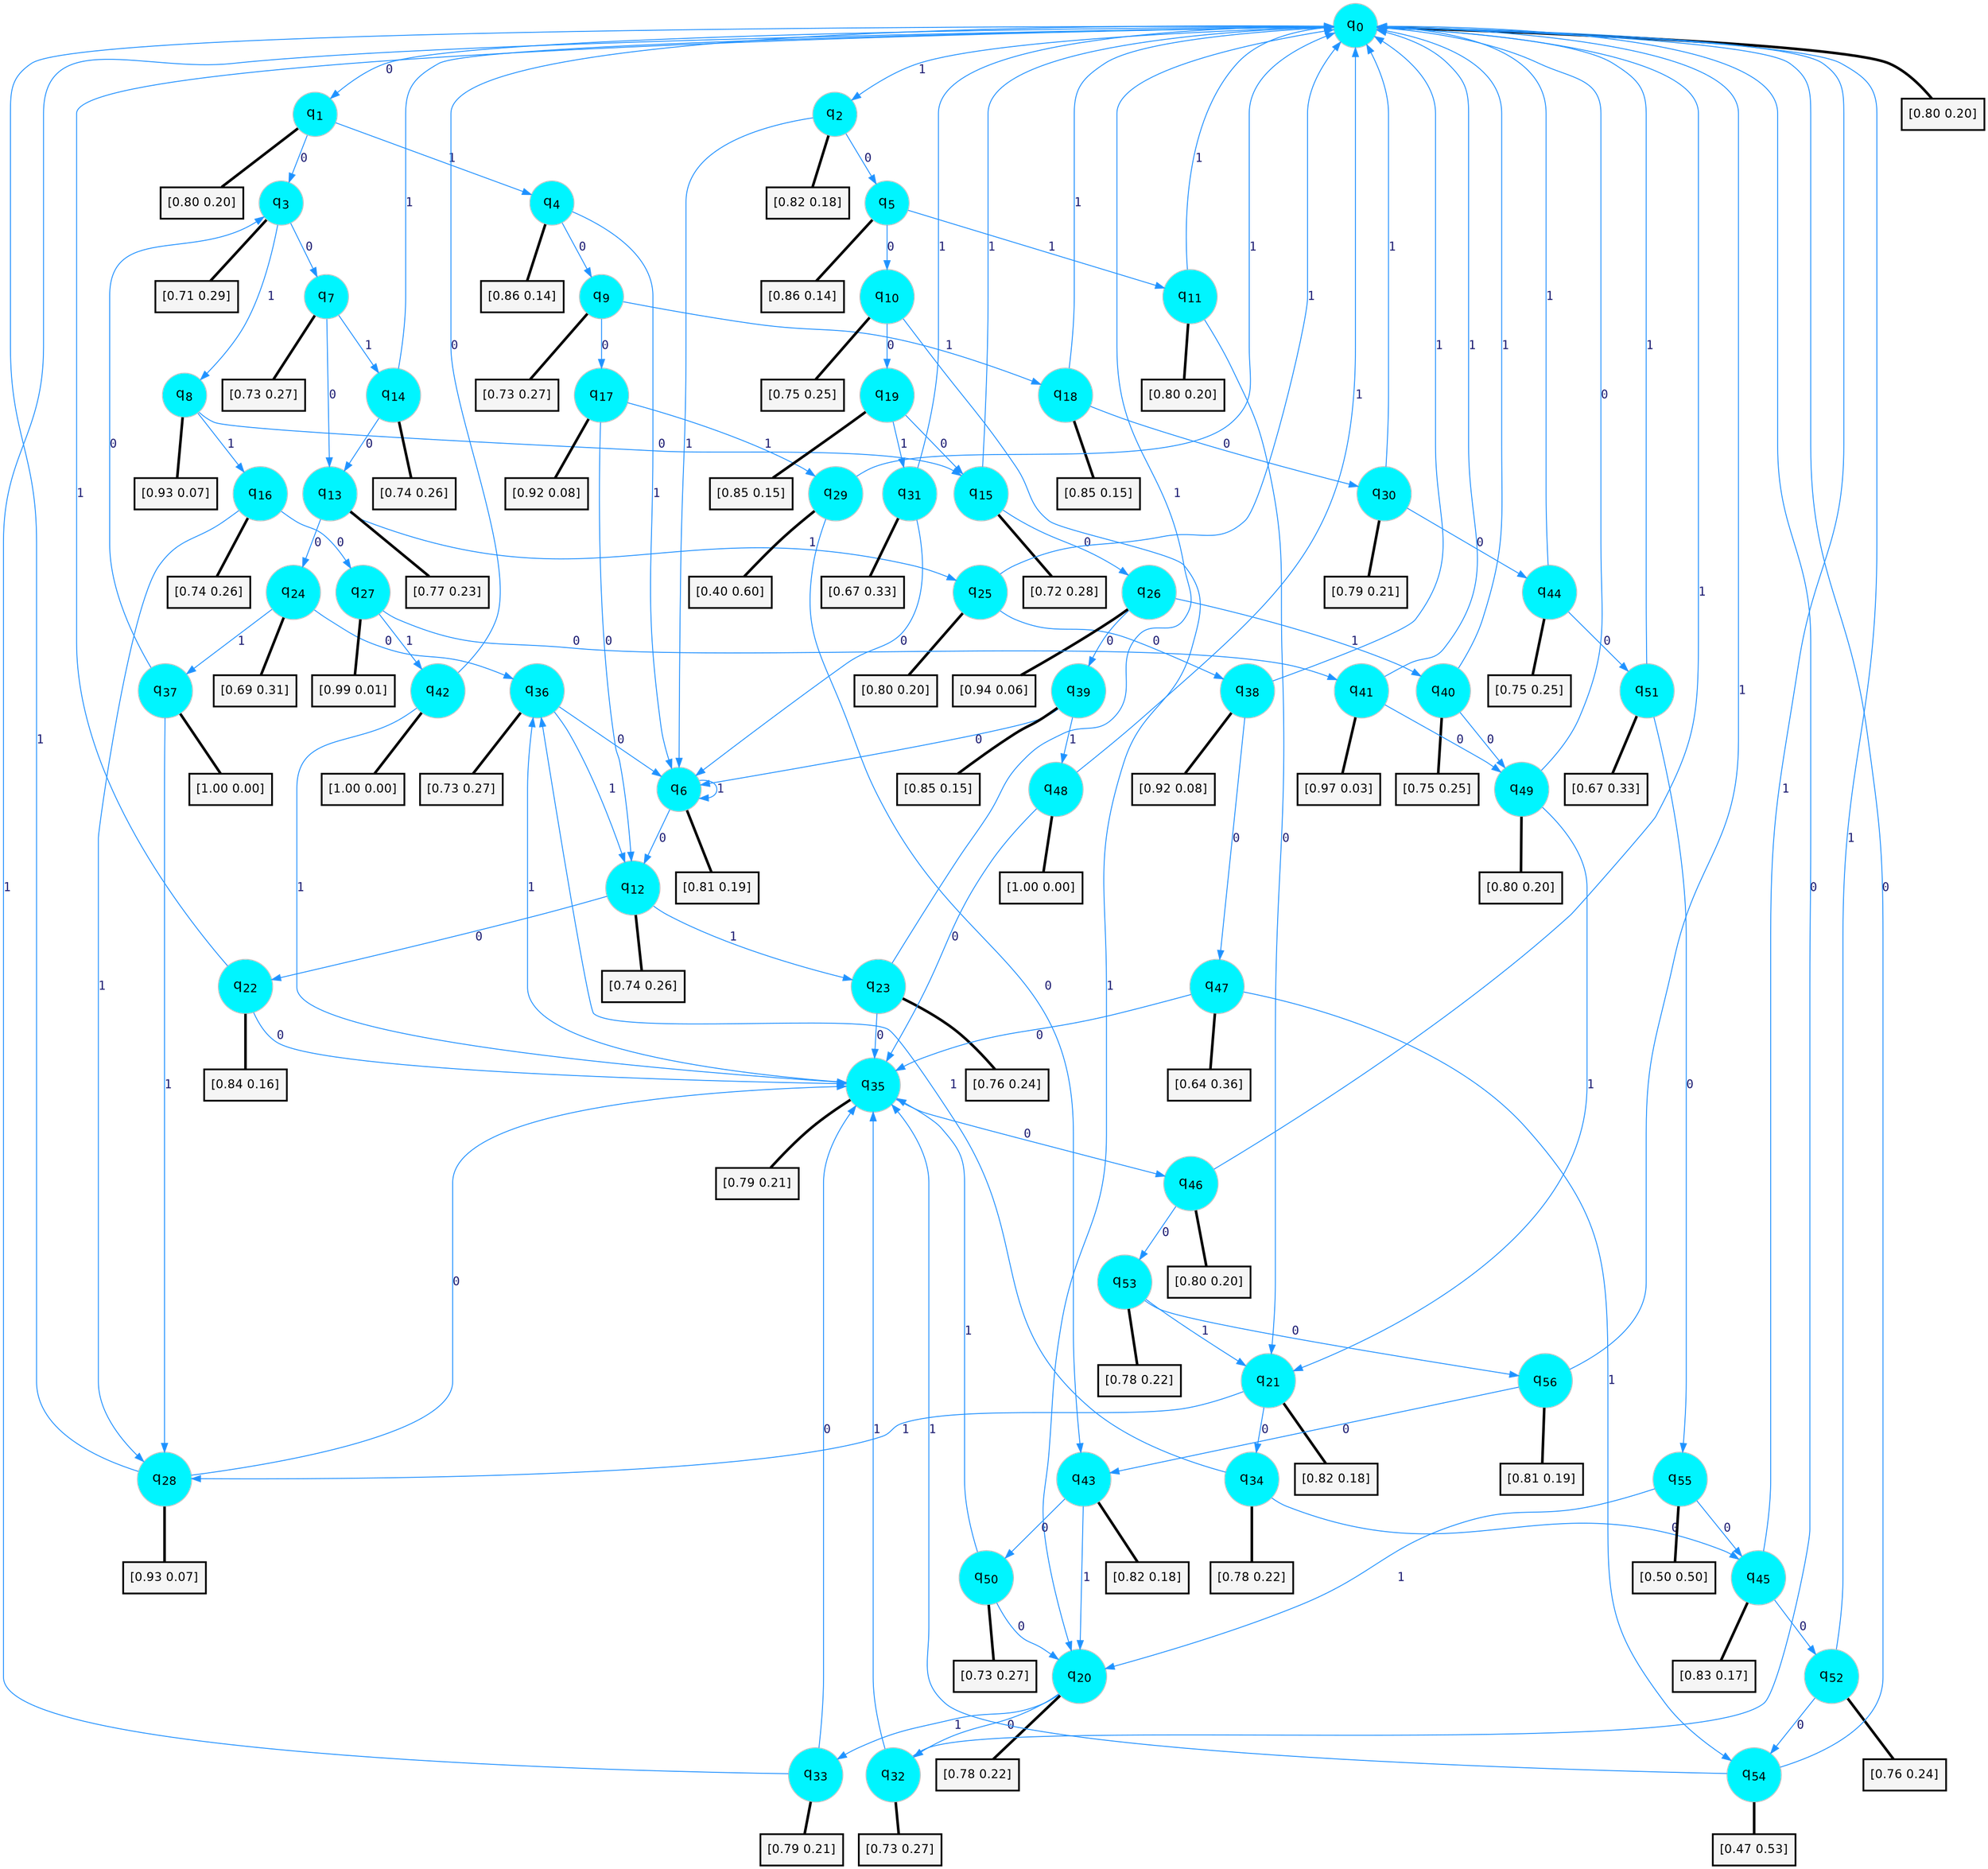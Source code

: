 digraph G {
graph [
bgcolor=transparent, dpi=300, rankdir=TD, size="40,25"];
node [
color=gray, fillcolor=turquoise1, fontcolor=black, fontname=Helvetica, fontsize=16, fontweight=bold, shape=circle, style=filled];
edge [
arrowsize=1, color=dodgerblue1, fontcolor=midnightblue, fontname=courier, fontweight=bold, penwidth=1, style=solid, weight=20];
0[label=<q<SUB>0</SUB>>];
1[label=<q<SUB>1</SUB>>];
2[label=<q<SUB>2</SUB>>];
3[label=<q<SUB>3</SUB>>];
4[label=<q<SUB>4</SUB>>];
5[label=<q<SUB>5</SUB>>];
6[label=<q<SUB>6</SUB>>];
7[label=<q<SUB>7</SUB>>];
8[label=<q<SUB>8</SUB>>];
9[label=<q<SUB>9</SUB>>];
10[label=<q<SUB>10</SUB>>];
11[label=<q<SUB>11</SUB>>];
12[label=<q<SUB>12</SUB>>];
13[label=<q<SUB>13</SUB>>];
14[label=<q<SUB>14</SUB>>];
15[label=<q<SUB>15</SUB>>];
16[label=<q<SUB>16</SUB>>];
17[label=<q<SUB>17</SUB>>];
18[label=<q<SUB>18</SUB>>];
19[label=<q<SUB>19</SUB>>];
20[label=<q<SUB>20</SUB>>];
21[label=<q<SUB>21</SUB>>];
22[label=<q<SUB>22</SUB>>];
23[label=<q<SUB>23</SUB>>];
24[label=<q<SUB>24</SUB>>];
25[label=<q<SUB>25</SUB>>];
26[label=<q<SUB>26</SUB>>];
27[label=<q<SUB>27</SUB>>];
28[label=<q<SUB>28</SUB>>];
29[label=<q<SUB>29</SUB>>];
30[label=<q<SUB>30</SUB>>];
31[label=<q<SUB>31</SUB>>];
32[label=<q<SUB>32</SUB>>];
33[label=<q<SUB>33</SUB>>];
34[label=<q<SUB>34</SUB>>];
35[label=<q<SUB>35</SUB>>];
36[label=<q<SUB>36</SUB>>];
37[label=<q<SUB>37</SUB>>];
38[label=<q<SUB>38</SUB>>];
39[label=<q<SUB>39</SUB>>];
40[label=<q<SUB>40</SUB>>];
41[label=<q<SUB>41</SUB>>];
42[label=<q<SUB>42</SUB>>];
43[label=<q<SUB>43</SUB>>];
44[label=<q<SUB>44</SUB>>];
45[label=<q<SUB>45</SUB>>];
46[label=<q<SUB>46</SUB>>];
47[label=<q<SUB>47</SUB>>];
48[label=<q<SUB>48</SUB>>];
49[label=<q<SUB>49</SUB>>];
50[label=<q<SUB>50</SUB>>];
51[label=<q<SUB>51</SUB>>];
52[label=<q<SUB>52</SUB>>];
53[label=<q<SUB>53</SUB>>];
54[label=<q<SUB>54</SUB>>];
55[label=<q<SUB>55</SUB>>];
56[label=<q<SUB>56</SUB>>];
57[label="[0.80 0.20]", shape=box,fontcolor=black, fontname=Helvetica, fontsize=14, penwidth=2, fillcolor=whitesmoke,color=black];
58[label="[0.80 0.20]", shape=box,fontcolor=black, fontname=Helvetica, fontsize=14, penwidth=2, fillcolor=whitesmoke,color=black];
59[label="[0.82 0.18]", shape=box,fontcolor=black, fontname=Helvetica, fontsize=14, penwidth=2, fillcolor=whitesmoke,color=black];
60[label="[0.71 0.29]", shape=box,fontcolor=black, fontname=Helvetica, fontsize=14, penwidth=2, fillcolor=whitesmoke,color=black];
61[label="[0.86 0.14]", shape=box,fontcolor=black, fontname=Helvetica, fontsize=14, penwidth=2, fillcolor=whitesmoke,color=black];
62[label="[0.86 0.14]", shape=box,fontcolor=black, fontname=Helvetica, fontsize=14, penwidth=2, fillcolor=whitesmoke,color=black];
63[label="[0.81 0.19]", shape=box,fontcolor=black, fontname=Helvetica, fontsize=14, penwidth=2, fillcolor=whitesmoke,color=black];
64[label="[0.73 0.27]", shape=box,fontcolor=black, fontname=Helvetica, fontsize=14, penwidth=2, fillcolor=whitesmoke,color=black];
65[label="[0.93 0.07]", shape=box,fontcolor=black, fontname=Helvetica, fontsize=14, penwidth=2, fillcolor=whitesmoke,color=black];
66[label="[0.73 0.27]", shape=box,fontcolor=black, fontname=Helvetica, fontsize=14, penwidth=2, fillcolor=whitesmoke,color=black];
67[label="[0.75 0.25]", shape=box,fontcolor=black, fontname=Helvetica, fontsize=14, penwidth=2, fillcolor=whitesmoke,color=black];
68[label="[0.80 0.20]", shape=box,fontcolor=black, fontname=Helvetica, fontsize=14, penwidth=2, fillcolor=whitesmoke,color=black];
69[label="[0.74 0.26]", shape=box,fontcolor=black, fontname=Helvetica, fontsize=14, penwidth=2, fillcolor=whitesmoke,color=black];
70[label="[0.77 0.23]", shape=box,fontcolor=black, fontname=Helvetica, fontsize=14, penwidth=2, fillcolor=whitesmoke,color=black];
71[label="[0.74 0.26]", shape=box,fontcolor=black, fontname=Helvetica, fontsize=14, penwidth=2, fillcolor=whitesmoke,color=black];
72[label="[0.72 0.28]", shape=box,fontcolor=black, fontname=Helvetica, fontsize=14, penwidth=2, fillcolor=whitesmoke,color=black];
73[label="[0.74 0.26]", shape=box,fontcolor=black, fontname=Helvetica, fontsize=14, penwidth=2, fillcolor=whitesmoke,color=black];
74[label="[0.92 0.08]", shape=box,fontcolor=black, fontname=Helvetica, fontsize=14, penwidth=2, fillcolor=whitesmoke,color=black];
75[label="[0.85 0.15]", shape=box,fontcolor=black, fontname=Helvetica, fontsize=14, penwidth=2, fillcolor=whitesmoke,color=black];
76[label="[0.85 0.15]", shape=box,fontcolor=black, fontname=Helvetica, fontsize=14, penwidth=2, fillcolor=whitesmoke,color=black];
77[label="[0.78 0.22]", shape=box,fontcolor=black, fontname=Helvetica, fontsize=14, penwidth=2, fillcolor=whitesmoke,color=black];
78[label="[0.82 0.18]", shape=box,fontcolor=black, fontname=Helvetica, fontsize=14, penwidth=2, fillcolor=whitesmoke,color=black];
79[label="[0.84 0.16]", shape=box,fontcolor=black, fontname=Helvetica, fontsize=14, penwidth=2, fillcolor=whitesmoke,color=black];
80[label="[0.76 0.24]", shape=box,fontcolor=black, fontname=Helvetica, fontsize=14, penwidth=2, fillcolor=whitesmoke,color=black];
81[label="[0.69 0.31]", shape=box,fontcolor=black, fontname=Helvetica, fontsize=14, penwidth=2, fillcolor=whitesmoke,color=black];
82[label="[0.80 0.20]", shape=box,fontcolor=black, fontname=Helvetica, fontsize=14, penwidth=2, fillcolor=whitesmoke,color=black];
83[label="[0.94 0.06]", shape=box,fontcolor=black, fontname=Helvetica, fontsize=14, penwidth=2, fillcolor=whitesmoke,color=black];
84[label="[0.99 0.01]", shape=box,fontcolor=black, fontname=Helvetica, fontsize=14, penwidth=2, fillcolor=whitesmoke,color=black];
85[label="[0.93 0.07]", shape=box,fontcolor=black, fontname=Helvetica, fontsize=14, penwidth=2, fillcolor=whitesmoke,color=black];
86[label="[0.40 0.60]", shape=box,fontcolor=black, fontname=Helvetica, fontsize=14, penwidth=2, fillcolor=whitesmoke,color=black];
87[label="[0.79 0.21]", shape=box,fontcolor=black, fontname=Helvetica, fontsize=14, penwidth=2, fillcolor=whitesmoke,color=black];
88[label="[0.67 0.33]", shape=box,fontcolor=black, fontname=Helvetica, fontsize=14, penwidth=2, fillcolor=whitesmoke,color=black];
89[label="[0.73 0.27]", shape=box,fontcolor=black, fontname=Helvetica, fontsize=14, penwidth=2, fillcolor=whitesmoke,color=black];
90[label="[0.79 0.21]", shape=box,fontcolor=black, fontname=Helvetica, fontsize=14, penwidth=2, fillcolor=whitesmoke,color=black];
91[label="[0.78 0.22]", shape=box,fontcolor=black, fontname=Helvetica, fontsize=14, penwidth=2, fillcolor=whitesmoke,color=black];
92[label="[0.79 0.21]", shape=box,fontcolor=black, fontname=Helvetica, fontsize=14, penwidth=2, fillcolor=whitesmoke,color=black];
93[label="[0.73 0.27]", shape=box,fontcolor=black, fontname=Helvetica, fontsize=14, penwidth=2, fillcolor=whitesmoke,color=black];
94[label="[1.00 0.00]", shape=box,fontcolor=black, fontname=Helvetica, fontsize=14, penwidth=2, fillcolor=whitesmoke,color=black];
95[label="[0.92 0.08]", shape=box,fontcolor=black, fontname=Helvetica, fontsize=14, penwidth=2, fillcolor=whitesmoke,color=black];
96[label="[0.85 0.15]", shape=box,fontcolor=black, fontname=Helvetica, fontsize=14, penwidth=2, fillcolor=whitesmoke,color=black];
97[label="[0.75 0.25]", shape=box,fontcolor=black, fontname=Helvetica, fontsize=14, penwidth=2, fillcolor=whitesmoke,color=black];
98[label="[0.97 0.03]", shape=box,fontcolor=black, fontname=Helvetica, fontsize=14, penwidth=2, fillcolor=whitesmoke,color=black];
99[label="[1.00 0.00]", shape=box,fontcolor=black, fontname=Helvetica, fontsize=14, penwidth=2, fillcolor=whitesmoke,color=black];
100[label="[0.82 0.18]", shape=box,fontcolor=black, fontname=Helvetica, fontsize=14, penwidth=2, fillcolor=whitesmoke,color=black];
101[label="[0.75 0.25]", shape=box,fontcolor=black, fontname=Helvetica, fontsize=14, penwidth=2, fillcolor=whitesmoke,color=black];
102[label="[0.83 0.17]", shape=box,fontcolor=black, fontname=Helvetica, fontsize=14, penwidth=2, fillcolor=whitesmoke,color=black];
103[label="[0.80 0.20]", shape=box,fontcolor=black, fontname=Helvetica, fontsize=14, penwidth=2, fillcolor=whitesmoke,color=black];
104[label="[0.64 0.36]", shape=box,fontcolor=black, fontname=Helvetica, fontsize=14, penwidth=2, fillcolor=whitesmoke,color=black];
105[label="[1.00 0.00]", shape=box,fontcolor=black, fontname=Helvetica, fontsize=14, penwidth=2, fillcolor=whitesmoke,color=black];
106[label="[0.80 0.20]", shape=box,fontcolor=black, fontname=Helvetica, fontsize=14, penwidth=2, fillcolor=whitesmoke,color=black];
107[label="[0.73 0.27]", shape=box,fontcolor=black, fontname=Helvetica, fontsize=14, penwidth=2, fillcolor=whitesmoke,color=black];
108[label="[0.67 0.33]", shape=box,fontcolor=black, fontname=Helvetica, fontsize=14, penwidth=2, fillcolor=whitesmoke,color=black];
109[label="[0.76 0.24]", shape=box,fontcolor=black, fontname=Helvetica, fontsize=14, penwidth=2, fillcolor=whitesmoke,color=black];
110[label="[0.78 0.22]", shape=box,fontcolor=black, fontname=Helvetica, fontsize=14, penwidth=2, fillcolor=whitesmoke,color=black];
111[label="[0.47 0.53]", shape=box,fontcolor=black, fontname=Helvetica, fontsize=14, penwidth=2, fillcolor=whitesmoke,color=black];
112[label="[0.50 0.50]", shape=box,fontcolor=black, fontname=Helvetica, fontsize=14, penwidth=2, fillcolor=whitesmoke,color=black];
113[label="[0.81 0.19]", shape=box,fontcolor=black, fontname=Helvetica, fontsize=14, penwidth=2, fillcolor=whitesmoke,color=black];
0->1 [label=0];
0->2 [label=1];
0->57 [arrowhead=none, penwidth=3,color=black];
1->3 [label=0];
1->4 [label=1];
1->58 [arrowhead=none, penwidth=3,color=black];
2->5 [label=0];
2->6 [label=1];
2->59 [arrowhead=none, penwidth=3,color=black];
3->7 [label=0];
3->8 [label=1];
3->60 [arrowhead=none, penwidth=3,color=black];
4->9 [label=0];
4->6 [label=1];
4->61 [arrowhead=none, penwidth=3,color=black];
5->10 [label=0];
5->11 [label=1];
5->62 [arrowhead=none, penwidth=3,color=black];
6->12 [label=0];
6->6 [label=1];
6->63 [arrowhead=none, penwidth=3,color=black];
7->13 [label=0];
7->14 [label=1];
7->64 [arrowhead=none, penwidth=3,color=black];
8->15 [label=0];
8->16 [label=1];
8->65 [arrowhead=none, penwidth=3,color=black];
9->17 [label=0];
9->18 [label=1];
9->66 [arrowhead=none, penwidth=3,color=black];
10->19 [label=0];
10->20 [label=1];
10->67 [arrowhead=none, penwidth=3,color=black];
11->21 [label=0];
11->0 [label=1];
11->68 [arrowhead=none, penwidth=3,color=black];
12->22 [label=0];
12->23 [label=1];
12->69 [arrowhead=none, penwidth=3,color=black];
13->24 [label=0];
13->25 [label=1];
13->70 [arrowhead=none, penwidth=3,color=black];
14->13 [label=0];
14->0 [label=1];
14->71 [arrowhead=none, penwidth=3,color=black];
15->26 [label=0];
15->0 [label=1];
15->72 [arrowhead=none, penwidth=3,color=black];
16->27 [label=0];
16->28 [label=1];
16->73 [arrowhead=none, penwidth=3,color=black];
17->12 [label=0];
17->29 [label=1];
17->74 [arrowhead=none, penwidth=3,color=black];
18->30 [label=0];
18->0 [label=1];
18->75 [arrowhead=none, penwidth=3,color=black];
19->15 [label=0];
19->31 [label=1];
19->76 [arrowhead=none, penwidth=3,color=black];
20->32 [label=0];
20->33 [label=1];
20->77 [arrowhead=none, penwidth=3,color=black];
21->34 [label=0];
21->28 [label=1];
21->78 [arrowhead=none, penwidth=3,color=black];
22->35 [label=0];
22->0 [label=1];
22->79 [arrowhead=none, penwidth=3,color=black];
23->35 [label=0];
23->0 [label=1];
23->80 [arrowhead=none, penwidth=3,color=black];
24->36 [label=0];
24->37 [label=1];
24->81 [arrowhead=none, penwidth=3,color=black];
25->38 [label=0];
25->0 [label=1];
25->82 [arrowhead=none, penwidth=3,color=black];
26->39 [label=0];
26->40 [label=1];
26->83 [arrowhead=none, penwidth=3,color=black];
27->41 [label=0];
27->42 [label=1];
27->84 [arrowhead=none, penwidth=3,color=black];
28->35 [label=0];
28->0 [label=1];
28->85 [arrowhead=none, penwidth=3,color=black];
29->43 [label=0];
29->0 [label=1];
29->86 [arrowhead=none, penwidth=3,color=black];
30->44 [label=0];
30->0 [label=1];
30->87 [arrowhead=none, penwidth=3,color=black];
31->6 [label=0];
31->0 [label=1];
31->88 [arrowhead=none, penwidth=3,color=black];
32->0 [label=0];
32->35 [label=1];
32->89 [arrowhead=none, penwidth=3,color=black];
33->35 [label=0];
33->0 [label=1];
33->90 [arrowhead=none, penwidth=3,color=black];
34->45 [label=0];
34->36 [label=1];
34->91 [arrowhead=none, penwidth=3,color=black];
35->46 [label=0];
35->36 [label=1];
35->92 [arrowhead=none, penwidth=3,color=black];
36->6 [label=0];
36->12 [label=1];
36->93 [arrowhead=none, penwidth=3,color=black];
37->3 [label=0];
37->28 [label=1];
37->94 [arrowhead=none, penwidth=3,color=black];
38->47 [label=0];
38->0 [label=1];
38->95 [arrowhead=none, penwidth=3,color=black];
39->6 [label=0];
39->48 [label=1];
39->96 [arrowhead=none, penwidth=3,color=black];
40->49 [label=0];
40->0 [label=1];
40->97 [arrowhead=none, penwidth=3,color=black];
41->49 [label=0];
41->0 [label=1];
41->98 [arrowhead=none, penwidth=3,color=black];
42->0 [label=0];
42->35 [label=1];
42->99 [arrowhead=none, penwidth=3,color=black];
43->50 [label=0];
43->20 [label=1];
43->100 [arrowhead=none, penwidth=3,color=black];
44->51 [label=0];
44->0 [label=1];
44->101 [arrowhead=none, penwidth=3,color=black];
45->52 [label=0];
45->0 [label=1];
45->102 [arrowhead=none, penwidth=3,color=black];
46->53 [label=0];
46->0 [label=1];
46->103 [arrowhead=none, penwidth=3,color=black];
47->35 [label=0];
47->54 [label=1];
47->104 [arrowhead=none, penwidth=3,color=black];
48->35 [label=0];
48->0 [label=1];
48->105 [arrowhead=none, penwidth=3,color=black];
49->0 [label=0];
49->21 [label=1];
49->106 [arrowhead=none, penwidth=3,color=black];
50->20 [label=0];
50->35 [label=1];
50->107 [arrowhead=none, penwidth=3,color=black];
51->55 [label=0];
51->0 [label=1];
51->108 [arrowhead=none, penwidth=3,color=black];
52->54 [label=0];
52->0 [label=1];
52->109 [arrowhead=none, penwidth=3,color=black];
53->56 [label=0];
53->21 [label=1];
53->110 [arrowhead=none, penwidth=3,color=black];
54->0 [label=0];
54->35 [label=1];
54->111 [arrowhead=none, penwidth=3,color=black];
55->45 [label=0];
55->20 [label=1];
55->112 [arrowhead=none, penwidth=3,color=black];
56->43 [label=0];
56->0 [label=1];
56->113 [arrowhead=none, penwidth=3,color=black];
}
